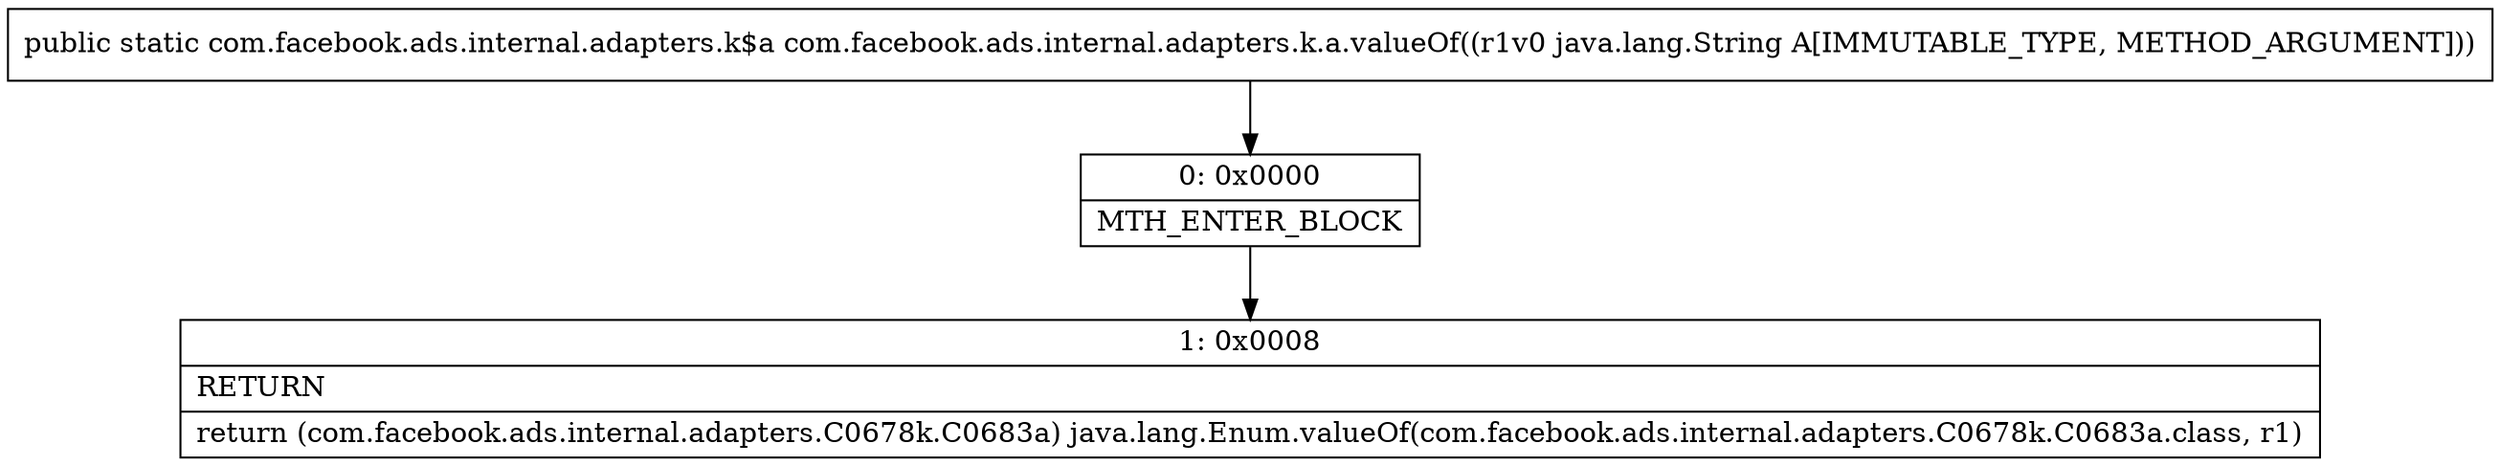 digraph "CFG forcom.facebook.ads.internal.adapters.k.a.valueOf(Ljava\/lang\/String;)Lcom\/facebook\/ads\/internal\/adapters\/k$a;" {
Node_0 [shape=record,label="{0\:\ 0x0000|MTH_ENTER_BLOCK\l}"];
Node_1 [shape=record,label="{1\:\ 0x0008|RETURN\l|return (com.facebook.ads.internal.adapters.C0678k.C0683a) java.lang.Enum.valueOf(com.facebook.ads.internal.adapters.C0678k.C0683a.class, r1)\l}"];
MethodNode[shape=record,label="{public static com.facebook.ads.internal.adapters.k$a com.facebook.ads.internal.adapters.k.a.valueOf((r1v0 java.lang.String A[IMMUTABLE_TYPE, METHOD_ARGUMENT])) }"];
MethodNode -> Node_0;
Node_0 -> Node_1;
}

